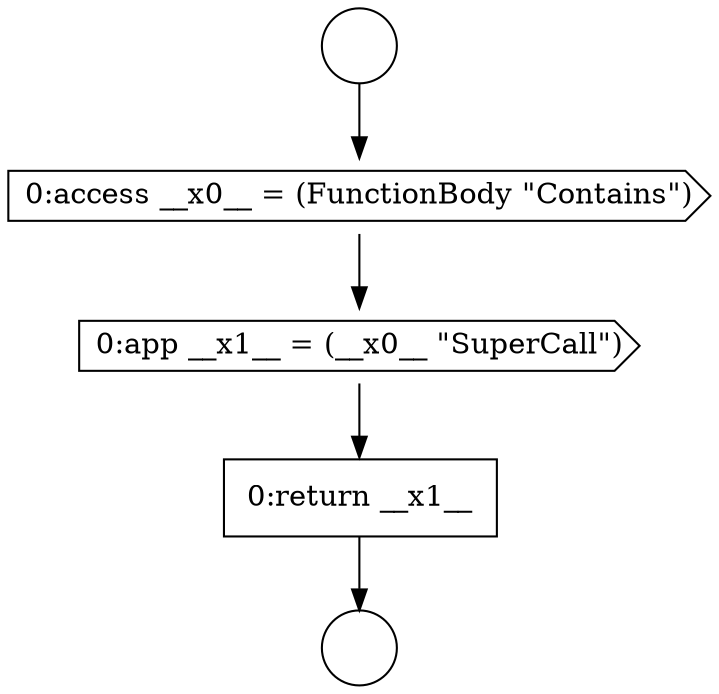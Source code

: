 digraph {
  node8224 [shape=circle label=" " color="black" fillcolor="white" style=filled]
  node8225 [shape=cds, label=<<font color="black">0:access __x0__ = (FunctionBody &quot;Contains&quot;)</font>> color="black" fillcolor="white" style=filled]
  node8226 [shape=cds, label=<<font color="black">0:app __x1__ = (__x0__ &quot;SuperCall&quot;)</font>> color="black" fillcolor="white" style=filled]
  node8223 [shape=circle label=" " color="black" fillcolor="white" style=filled]
  node8227 [shape=none, margin=0, label=<<font color="black">
    <table border="0" cellborder="1" cellspacing="0" cellpadding="10">
      <tr><td align="left">0:return __x1__</td></tr>
    </table>
  </font>> color="black" fillcolor="white" style=filled]
  node8223 -> node8225 [ color="black"]
  node8225 -> node8226 [ color="black"]
  node8226 -> node8227 [ color="black"]
  node8227 -> node8224 [ color="black"]
}
